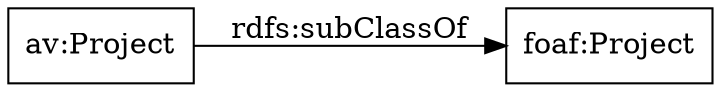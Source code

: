 digraph ar2dtool_diagram { 
rankdir=LR;
size="1000"
node [shape = rectangle, color="black"]; "av:Project" ; /*classes style*/
	"av:Project" -> "foaf:Project" [ label = "rdfs:subClassOf" ];

}
